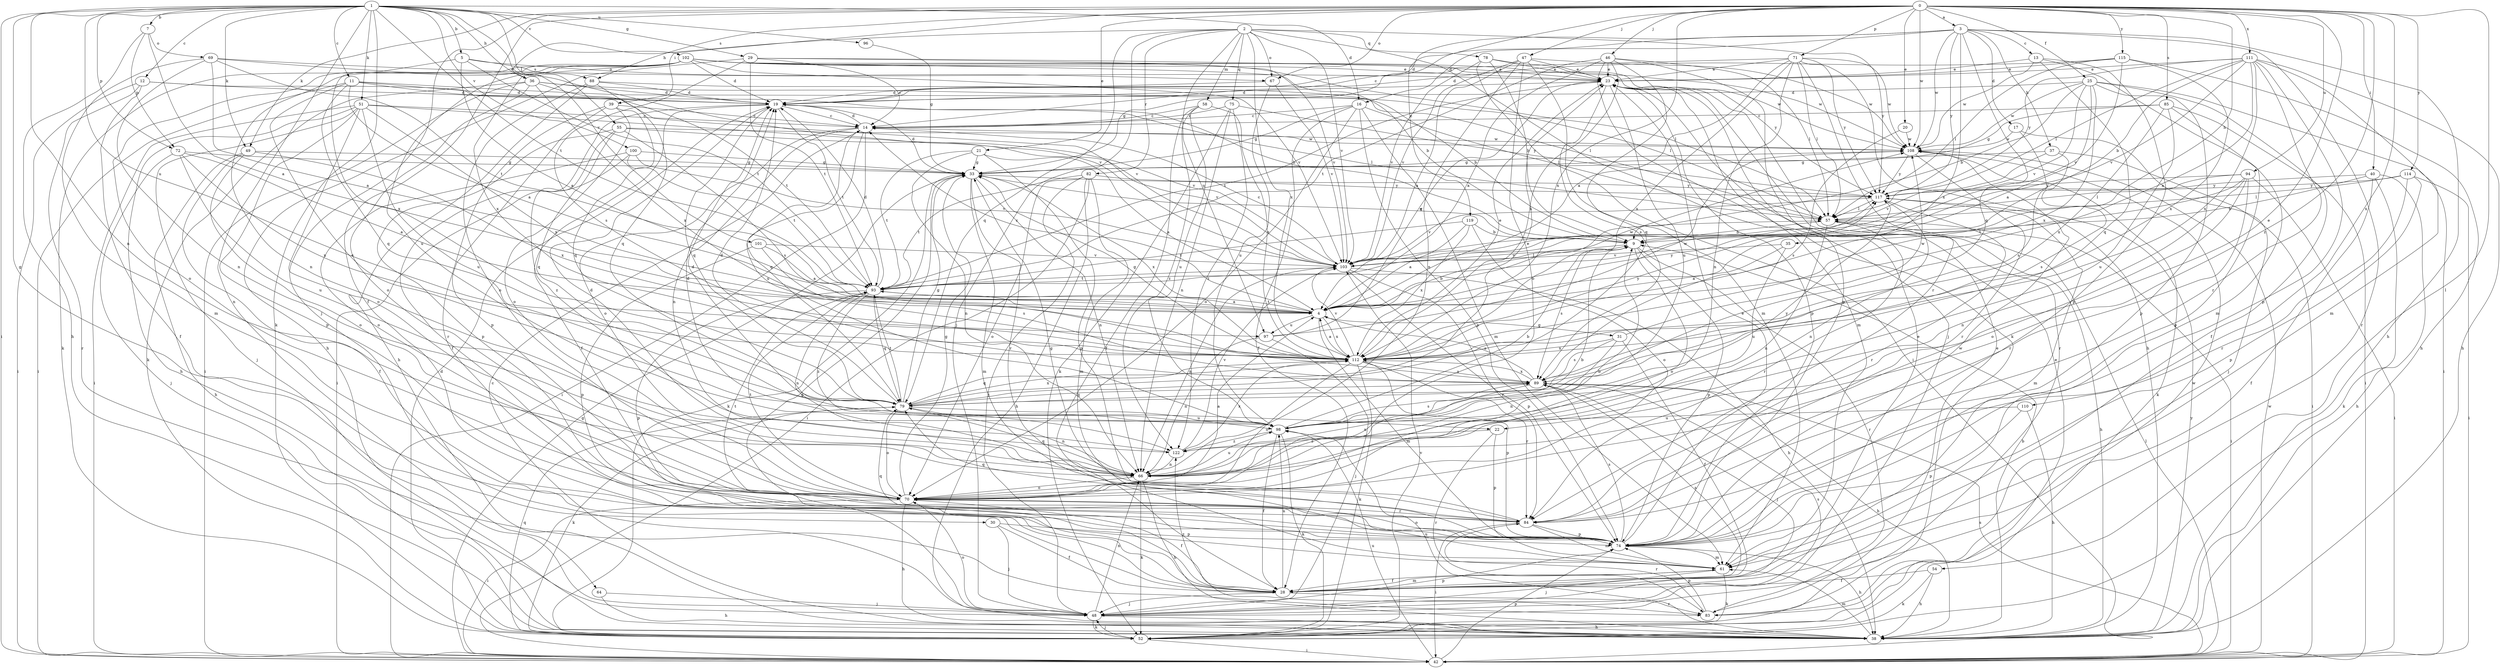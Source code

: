 strict digraph  {
0;
1;
2;
3;
4;
5;
7;
9;
11;
12;
13;
14;
16;
17;
19;
20;
21;
22;
23;
25;
28;
29;
30;
31;
33;
35;
36;
37;
38;
39;
40;
42;
46;
47;
48;
49;
51;
52;
54;
55;
57;
58;
61;
64;
66;
67;
69;
70;
71;
72;
74;
75;
78;
79;
82;
83;
84;
85;
88;
89;
93;
94;
96;
97;
98;
100;
101;
102;
103;
108;
110;
111;
112;
114;
115;
117;
119;
122;
0 -> 3  [label=a];
0 -> 20  [label=e];
0 -> 21  [label=e];
0 -> 22  [label=e];
0 -> 25  [label=f];
0 -> 28  [label=f];
0 -> 35  [label=h];
0 -> 39  [label=i];
0 -> 40  [label=i];
0 -> 46  [label=j];
0 -> 47  [label=j];
0 -> 48  [label=j];
0 -> 49  [label=k];
0 -> 54  [label=l];
0 -> 67  [label=o];
0 -> 71  [label=p];
0 -> 85  [label=s];
0 -> 88  [label=s];
0 -> 94  [label=u];
0 -> 108  [label=w];
0 -> 110  [label=x];
0 -> 111  [label=x];
0 -> 112  [label=x];
0 -> 114  [label=y];
0 -> 115  [label=y];
0 -> 119  [label=z];
0 -> 122  [label=z];
1 -> 5  [label=b];
1 -> 7  [label=b];
1 -> 11  [label=c];
1 -> 12  [label=c];
1 -> 16  [label=d];
1 -> 29  [label=g];
1 -> 30  [label=g];
1 -> 36  [label=h];
1 -> 42  [label=i];
1 -> 49  [label=k];
1 -> 51  [label=k];
1 -> 52  [label=k];
1 -> 55  [label=l];
1 -> 64  [label=n];
1 -> 66  [label=n];
1 -> 72  [label=p];
1 -> 93  [label=t];
1 -> 96  [label=u];
1 -> 97  [label=u];
1 -> 100  [label=v];
1 -> 101  [label=v];
1 -> 102  [label=v];
2 -> 36  [label=h];
2 -> 48  [label=j];
2 -> 52  [label=k];
2 -> 58  [label=m];
2 -> 67  [label=o];
2 -> 75  [label=q];
2 -> 78  [label=q];
2 -> 79  [label=q];
2 -> 82  [label=r];
2 -> 97  [label=u];
2 -> 103  [label=v];
2 -> 112  [label=x];
2 -> 117  [label=y];
3 -> 13  [label=c];
3 -> 14  [label=c];
3 -> 16  [label=d];
3 -> 17  [label=d];
3 -> 19  [label=d];
3 -> 37  [label=h];
3 -> 38  [label=h];
3 -> 79  [label=q];
3 -> 83  [label=r];
3 -> 108  [label=w];
3 -> 112  [label=x];
3 -> 117  [label=y];
4 -> 9  [label=b];
4 -> 14  [label=c];
4 -> 31  [label=g];
4 -> 61  [label=m];
4 -> 93  [label=t];
4 -> 97  [label=u];
4 -> 108  [label=w];
4 -> 112  [label=x];
4 -> 117  [label=y];
5 -> 4  [label=a];
5 -> 67  [label=o];
5 -> 88  [label=s];
5 -> 93  [label=t];
5 -> 112  [label=x];
7 -> 4  [label=a];
7 -> 38  [label=h];
7 -> 69  [label=o];
7 -> 72  [label=p];
9 -> 33  [label=g];
9 -> 70  [label=o];
9 -> 74  [label=p];
9 -> 83  [label=r];
9 -> 89  [label=s];
9 -> 103  [label=v];
11 -> 4  [label=a];
11 -> 19  [label=d];
11 -> 22  [label=e];
11 -> 42  [label=i];
11 -> 57  [label=l];
11 -> 79  [label=q];
11 -> 103  [label=v];
12 -> 9  [label=b];
12 -> 19  [label=d];
12 -> 28  [label=f];
12 -> 42  [label=i];
12 -> 83  [label=r];
13 -> 23  [label=e];
13 -> 61  [label=m];
13 -> 74  [label=p];
13 -> 79  [label=q];
13 -> 108  [label=w];
14 -> 19  [label=d];
14 -> 42  [label=i];
14 -> 66  [label=n];
14 -> 70  [label=o];
14 -> 79  [label=q];
14 -> 98  [label=u];
14 -> 108  [label=w];
16 -> 14  [label=c];
16 -> 28  [label=f];
16 -> 33  [label=g];
16 -> 57  [label=l];
16 -> 61  [label=m];
16 -> 70  [label=o];
16 -> 74  [label=p];
17 -> 48  [label=j];
17 -> 89  [label=s];
17 -> 108  [label=w];
19 -> 14  [label=c];
19 -> 28  [label=f];
19 -> 42  [label=i];
19 -> 57  [label=l];
19 -> 79  [label=q];
19 -> 93  [label=t];
20 -> 89  [label=s];
20 -> 108  [label=w];
21 -> 4  [label=a];
21 -> 33  [label=g];
21 -> 66  [label=n];
21 -> 74  [label=p];
21 -> 93  [label=t];
22 -> 74  [label=p];
22 -> 83  [label=r];
22 -> 122  [label=z];
23 -> 19  [label=d];
23 -> 61  [label=m];
23 -> 74  [label=p];
23 -> 83  [label=r];
23 -> 89  [label=s];
23 -> 93  [label=t];
23 -> 98  [label=u];
25 -> 4  [label=a];
25 -> 9  [label=b];
25 -> 19  [label=d];
25 -> 28  [label=f];
25 -> 42  [label=i];
25 -> 74  [label=p];
25 -> 103  [label=v];
25 -> 108  [label=w];
25 -> 112  [label=x];
28 -> 23  [label=e];
28 -> 48  [label=j];
28 -> 61  [label=m];
28 -> 83  [label=r];
28 -> 89  [label=s];
28 -> 98  [label=u];
29 -> 14  [label=c];
29 -> 23  [label=e];
29 -> 38  [label=h];
29 -> 89  [label=s];
29 -> 93  [label=t];
29 -> 103  [label=v];
30 -> 28  [label=f];
30 -> 48  [label=j];
30 -> 74  [label=p];
31 -> 28  [label=f];
31 -> 66  [label=n];
31 -> 89  [label=s];
31 -> 108  [label=w];
31 -> 112  [label=x];
33 -> 19  [label=d];
33 -> 52  [label=k];
33 -> 61  [label=m];
33 -> 66  [label=n];
33 -> 84  [label=r];
33 -> 112  [label=x];
33 -> 117  [label=y];
35 -> 4  [label=a];
35 -> 98  [label=u];
35 -> 103  [label=v];
36 -> 19  [label=d];
36 -> 42  [label=i];
36 -> 52  [label=k];
36 -> 57  [label=l];
36 -> 70  [label=o];
36 -> 93  [label=t];
36 -> 112  [label=x];
37 -> 33  [label=g];
37 -> 42  [label=i];
37 -> 89  [label=s];
37 -> 103  [label=v];
38 -> 9  [label=b];
38 -> 14  [label=c];
38 -> 61  [label=m];
38 -> 98  [label=u];
38 -> 117  [label=y];
39 -> 14  [label=c];
39 -> 28  [label=f];
39 -> 70  [label=o];
39 -> 74  [label=p];
39 -> 79  [label=q];
40 -> 9  [label=b];
40 -> 28  [label=f];
40 -> 38  [label=h];
40 -> 52  [label=k];
40 -> 117  [label=y];
42 -> 33  [label=g];
42 -> 57  [label=l];
42 -> 74  [label=p];
42 -> 89  [label=s];
42 -> 98  [label=u];
42 -> 108  [label=w];
46 -> 4  [label=a];
46 -> 23  [label=e];
46 -> 48  [label=j];
46 -> 57  [label=l];
46 -> 74  [label=p];
46 -> 79  [label=q];
46 -> 93  [label=t];
46 -> 112  [label=x];
47 -> 4  [label=a];
47 -> 23  [label=e];
47 -> 61  [label=m];
47 -> 66  [label=n];
47 -> 70  [label=o];
47 -> 103  [label=v];
47 -> 108  [label=w];
48 -> 33  [label=g];
48 -> 38  [label=h];
48 -> 52  [label=k];
48 -> 66  [label=n];
48 -> 70  [label=o];
48 -> 74  [label=p];
48 -> 89  [label=s];
49 -> 28  [label=f];
49 -> 33  [label=g];
49 -> 38  [label=h];
49 -> 70  [label=o];
49 -> 112  [label=x];
51 -> 14  [label=c];
51 -> 38  [label=h];
51 -> 42  [label=i];
51 -> 48  [label=j];
51 -> 70  [label=o];
51 -> 74  [label=p];
51 -> 98  [label=u];
51 -> 103  [label=v];
51 -> 112  [label=x];
52 -> 19  [label=d];
52 -> 23  [label=e];
52 -> 42  [label=i];
52 -> 48  [label=j];
52 -> 79  [label=q];
52 -> 103  [label=v];
54 -> 28  [label=f];
54 -> 38  [label=h];
54 -> 52  [label=k];
55 -> 74  [label=p];
55 -> 79  [label=q];
55 -> 89  [label=s];
55 -> 103  [label=v];
55 -> 108  [label=w];
55 -> 122  [label=z];
57 -> 9  [label=b];
57 -> 38  [label=h];
57 -> 42  [label=i];
57 -> 66  [label=n];
57 -> 84  [label=r];
58 -> 14  [label=c];
58 -> 28  [label=f];
58 -> 98  [label=u];
58 -> 112  [label=x];
58 -> 122  [label=z];
61 -> 28  [label=f];
61 -> 48  [label=j];
61 -> 52  [label=k];
64 -> 38  [label=h];
64 -> 48  [label=j];
66 -> 9  [label=b];
66 -> 19  [label=d];
66 -> 38  [label=h];
66 -> 52  [label=k];
66 -> 70  [label=o];
66 -> 79  [label=q];
66 -> 98  [label=u];
67 -> 19  [label=d];
67 -> 98  [label=u];
67 -> 103  [label=v];
69 -> 4  [label=a];
69 -> 23  [label=e];
69 -> 61  [label=m];
69 -> 66  [label=n];
69 -> 93  [label=t];
69 -> 103  [label=v];
70 -> 4  [label=a];
70 -> 9  [label=b];
70 -> 28  [label=f];
70 -> 33  [label=g];
70 -> 38  [label=h];
70 -> 42  [label=i];
70 -> 84  [label=r];
70 -> 93  [label=t];
71 -> 4  [label=a];
71 -> 23  [label=e];
71 -> 33  [label=g];
71 -> 38  [label=h];
71 -> 57  [label=l];
71 -> 66  [label=n];
71 -> 84  [label=r];
71 -> 108  [label=w];
71 -> 112  [label=x];
71 -> 117  [label=y];
72 -> 4  [label=a];
72 -> 33  [label=g];
72 -> 48  [label=j];
72 -> 98  [label=u];
72 -> 112  [label=x];
74 -> 23  [label=e];
74 -> 38  [label=h];
74 -> 61  [label=m];
74 -> 70  [label=o];
74 -> 79  [label=q];
74 -> 89  [label=s];
74 -> 108  [label=w];
75 -> 14  [label=c];
75 -> 52  [label=k];
75 -> 66  [label=n];
75 -> 117  [label=y];
75 -> 122  [label=z];
78 -> 9  [label=b];
78 -> 23  [label=e];
78 -> 42  [label=i];
78 -> 103  [label=v];
78 -> 108  [label=w];
79 -> 19  [label=d];
79 -> 23  [label=e];
79 -> 33  [label=g];
79 -> 52  [label=k];
79 -> 66  [label=n];
79 -> 70  [label=o];
79 -> 93  [label=t];
79 -> 98  [label=u];
79 -> 112  [label=x];
82 -> 38  [label=h];
82 -> 42  [label=i];
82 -> 48  [label=j];
82 -> 61  [label=m];
82 -> 70  [label=o];
82 -> 93  [label=t];
82 -> 117  [label=y];
83 -> 23  [label=e];
83 -> 74  [label=p];
83 -> 84  [label=r];
83 -> 108  [label=w];
83 -> 122  [label=z];
84 -> 33  [label=g];
84 -> 42  [label=i];
84 -> 61  [label=m];
84 -> 74  [label=p];
84 -> 79  [label=q];
84 -> 93  [label=t];
85 -> 14  [label=c];
85 -> 33  [label=g];
85 -> 42  [label=i];
85 -> 74  [label=p];
85 -> 98  [label=u];
85 -> 112  [label=x];
88 -> 9  [label=b];
88 -> 19  [label=d];
88 -> 38  [label=h];
88 -> 70  [label=o];
88 -> 79  [label=q];
89 -> 4  [label=a];
89 -> 38  [label=h];
89 -> 48  [label=j];
89 -> 66  [label=n];
89 -> 79  [label=q];
89 -> 112  [label=x];
93 -> 4  [label=a];
93 -> 19  [label=d];
93 -> 57  [label=l];
93 -> 66  [label=n];
93 -> 74  [label=p];
93 -> 79  [label=q];
93 -> 122  [label=z];
94 -> 42  [label=i];
94 -> 57  [label=l];
94 -> 66  [label=n];
94 -> 70  [label=o];
94 -> 84  [label=r];
94 -> 93  [label=t];
94 -> 117  [label=y];
96 -> 33  [label=g];
97 -> 23  [label=e];
97 -> 48  [label=j];
97 -> 66  [label=n];
97 -> 108  [label=w];
98 -> 9  [label=b];
98 -> 19  [label=d];
98 -> 28  [label=f];
98 -> 52  [label=k];
98 -> 89  [label=s];
98 -> 117  [label=y];
98 -> 122  [label=z];
100 -> 33  [label=g];
100 -> 70  [label=o];
100 -> 84  [label=r];
100 -> 93  [label=t];
100 -> 103  [label=v];
101 -> 4  [label=a];
101 -> 74  [label=p];
101 -> 89  [label=s];
101 -> 103  [label=v];
102 -> 9  [label=b];
102 -> 19  [label=d];
102 -> 23  [label=e];
102 -> 52  [label=k];
102 -> 57  [label=l];
102 -> 66  [label=n];
102 -> 70  [label=o];
102 -> 98  [label=u];
102 -> 103  [label=v];
102 -> 108  [label=w];
102 -> 112  [label=x];
102 -> 117  [label=y];
103 -> 14  [label=c];
103 -> 38  [label=h];
103 -> 66  [label=n];
103 -> 74  [label=p];
103 -> 84  [label=r];
103 -> 93  [label=t];
108 -> 33  [label=g];
108 -> 52  [label=k];
108 -> 84  [label=r];
108 -> 117  [label=y];
110 -> 38  [label=h];
110 -> 74  [label=p];
110 -> 98  [label=u];
111 -> 4  [label=a];
111 -> 9  [label=b];
111 -> 23  [label=e];
111 -> 38  [label=h];
111 -> 57  [label=l];
111 -> 61  [label=m];
111 -> 74  [label=p];
111 -> 84  [label=r];
111 -> 103  [label=v];
111 -> 112  [label=x];
111 -> 117  [label=y];
112 -> 4  [label=a];
112 -> 23  [label=e];
112 -> 33  [label=g];
112 -> 52  [label=k];
112 -> 70  [label=o];
112 -> 74  [label=p];
112 -> 79  [label=q];
112 -> 84  [label=r];
112 -> 89  [label=s];
112 -> 103  [label=v];
112 -> 117  [label=y];
114 -> 42  [label=i];
114 -> 57  [label=l];
114 -> 74  [label=p];
114 -> 84  [label=r];
114 -> 117  [label=y];
115 -> 19  [label=d];
115 -> 23  [label=e];
115 -> 38  [label=h];
115 -> 57  [label=l];
115 -> 103  [label=v];
115 -> 112  [label=x];
117 -> 57  [label=l];
117 -> 61  [label=m];
117 -> 66  [label=n];
117 -> 84  [label=r];
117 -> 103  [label=v];
119 -> 4  [label=a];
119 -> 9  [label=b];
119 -> 70  [label=o];
119 -> 93  [label=t];
119 -> 112  [label=x];
122 -> 19  [label=d];
122 -> 66  [label=n];
122 -> 103  [label=v];
122 -> 112  [label=x];
}
